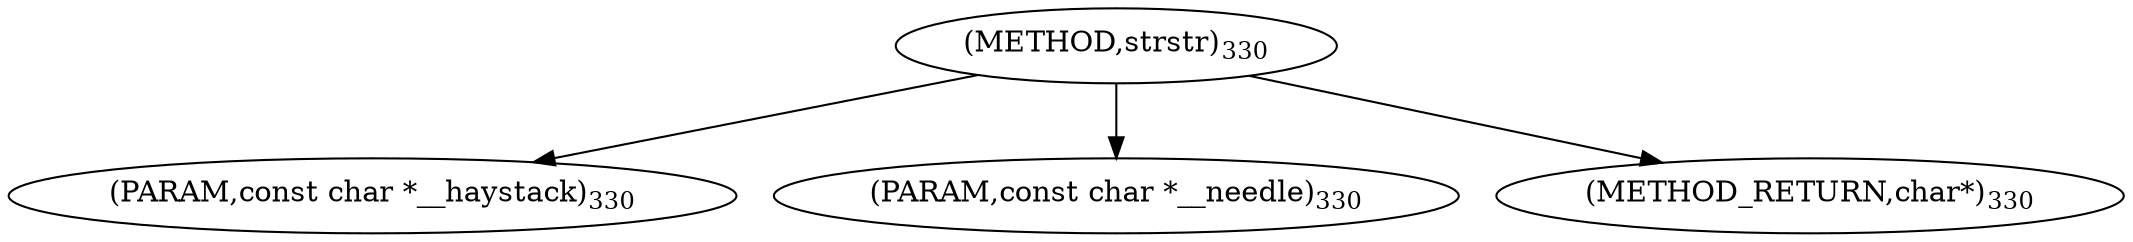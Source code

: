 digraph "strstr" {  
"98879" [label = <(METHOD,strstr)<SUB>330</SUB>> ]
"98880" [label = <(PARAM,const char *__haystack)<SUB>330</SUB>> ]
"98881" [label = <(PARAM,const char *__needle)<SUB>330</SUB>> ]
"98882" [label = <(METHOD_RETURN,char*)<SUB>330</SUB>> ]
  "98879" -> "98880" 
  "98879" -> "98881" 
  "98879" -> "98882" 
}
